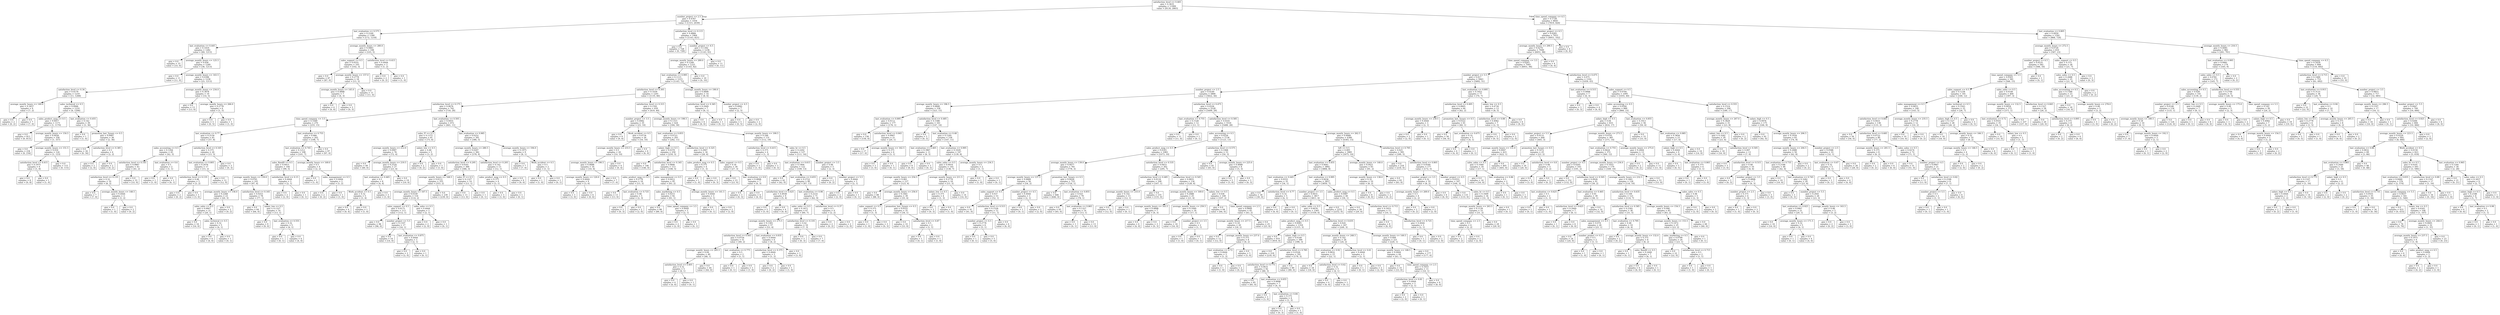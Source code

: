 digraph Tree {
node [shape=box] ;
0 [label="satisfaction_level <= 0.465\ngini = 0.3635\nsamples = 11999\nvalue = [9134, 2865]"] ;
1 [label="number_project <= 2.5\ngini = 0.4767\nsamples = 3354\nvalue = [1315, 2039]"] ;
0 -> 1 [labeldistance=2.5, labelangle=45, headlabel="True"] ;
2 [label="last_evaluation <= 0.575\ngini = 0.2169\nsamples = 1390\nvalue = [172, 1218]"] ;
1 -> 2 ;
3 [label="last_evaluation <= 0.445\ngini = 0.1019\nsamples = 1282\nvalue = [69, 1213]"] ;
2 -> 3 ;
4 [label="gini = 0.0\nsamples = 33\nvalue = [33, 0]"] ;
3 -> 4 ;
5 [label="average_montly_hours <= 125.5\ngini = 0.056\nsamples = 1249\nvalue = [36, 1213]"] ;
3 -> 5 ;
6 [label="gini = 0.0\nsamples = 11\nvalue = [11, 0]"] ;
5 -> 6 ;
7 [label="average_montly_hours <= 163.5\ngini = 0.0396\nsamples = 1238\nvalue = [25, 1213]"] ;
5 -> 7 ;
8 [label="satisfaction_level <= 0.34\ngini = 0.0179\nsamples = 1219\nvalue = [11, 1208]"] ;
7 -> 8 ;
9 [label="average_montly_hours <= 140.0\ngini = 0.3457\nsamples = 9\nvalue = [7, 2]"] ;
8 -> 9 ;
10 [label="gini = 0.0\nsamples = 2\nvalue = [0, 2]"] ;
9 -> 10 ;
11 [label="gini = 0.0\nsamples = 7\nvalue = [7, 0]"] ;
9 -> 11 ;
12 [label="sales_technical <= 0.5\ngini = 0.0066\nsamples = 1210\nvalue = [4, 1206]"] ;
8 -> 12 ;
13 [label="sales_product_mng <= 0.5\ngini = 0.0017\nsamples = 1171\nvalue = [1, 1170]"] ;
12 -> 13 ;
14 [label="gini = 0.0\nsamples = 813\nvalue = [0, 813]"] ;
13 -> 14 ;
15 [label="average_montly_hours <= 150.5\ngini = 0.0056\nsamples = 358\nvalue = [1, 357]"] ;
13 -> 15 ;
16 [label="gini = 0.0\nsamples = 234\nvalue = [0, 234]"] ;
15 -> 16 ;
17 [label="average_montly_hours <= 151.5\ngini = 0.016\nsamples = 124\nvalue = [1, 123]"] ;
15 -> 17 ;
18 [label="satisfaction_level <= 0.415\ngini = 0.1975\nsamples = 9\nvalue = [1, 8]"] ;
17 -> 18 ;
19 [label="gini = 0.0\nsamples = 8\nvalue = [0, 8]"] ;
18 -> 19 ;
20 [label="gini = 0.0\nsamples = 1\nvalue = [1, 0]"] ;
18 -> 20 ;
21 [label="gini = 0.0\nsamples = 115\nvalue = [0, 115]"] ;
17 -> 21 ;
22 [label="last_evaluation <= 0.455\ngini = 0.142\nsamples = 39\nvalue = [3, 36]"] ;
12 -> 22 ;
23 [label="gini = 0.0\nsamples = 1\nvalue = [1, 0]"] ;
22 -> 23 ;
24 [label="promotion_last_5years <= 0.5\ngini = 0.0997\nsamples = 38\nvalue = [2, 36]"] ;
22 -> 24 ;
25 [label="gini = 0.0\nsamples = 34\nvalue = [0, 34]"] ;
24 -> 25 ;
26 [label="satisfaction_level <= 0.385\ngini = 0.5\nsamples = 4\nvalue = [2, 2]"] ;
24 -> 26 ;
27 [label="gini = 0.0\nsamples = 2\nvalue = [2, 0]"] ;
26 -> 27 ;
28 [label="gini = 0.0\nsamples = 2\nvalue = [0, 2]"] ;
26 -> 28 ;
29 [label="average_montly_hours <= 234.0\ngini = 0.3878\nsamples = 19\nvalue = [14, 5]"] ;
7 -> 29 ;
30 [label="gini = 0.0\nsamples = 13\nvalue = [13, 0]"] ;
29 -> 30 ;
31 [label="average_montly_hours <= 266.0\ngini = 0.2778\nsamples = 6\nvalue = [1, 5]"] ;
29 -> 31 ;
32 [label="gini = 0.0\nsamples = 5\nvalue = [0, 5]"] ;
31 -> 32 ;
33 [label="gini = 0.0\nsamples = 1\nvalue = [1, 0]"] ;
31 -> 33 ;
34 [label="average_montly_hours <= 280.0\ngini = 0.0883\nsamples = 108\nvalue = [103, 5]"] ;
2 -> 34 ;
35 [label="sales_support <= 0.5\ngini = 0.0555\nsamples = 105\nvalue = [102, 3]"] ;
34 -> 35 ;
36 [label="gini = 0.0\nsamples = 87\nvalue = [87, 0]"] ;
35 -> 36 ;
37 [label="average_montly_hours <= 157.0\ngini = 0.2778\nsamples = 18\nvalue = [15, 3]"] ;
35 -> 37 ;
38 [label="average_montly_hours <= 145.0\ngini = 0.4898\nsamples = 7\nvalue = [4, 3]"] ;
37 -> 38 ;
39 [label="gini = 0.0\nsamples = 4\nvalue = [4, 0]"] ;
38 -> 39 ;
40 [label="gini = 0.0\nsamples = 3\nvalue = [0, 3]"] ;
38 -> 40 ;
41 [label="gini = 0.0\nsamples = 11\nvalue = [11, 0]"] ;
37 -> 41 ;
42 [label="satisfaction_level <= 0.415\ngini = 0.4444\nsamples = 3\nvalue = [1, 2]"] ;
34 -> 42 ;
43 [label="gini = 0.0\nsamples = 2\nvalue = [0, 2]"] ;
42 -> 43 ;
44 [label="gini = 0.0\nsamples = 1\nvalue = [1, 0]"] ;
42 -> 44 ;
45 [label="satisfaction_level <= 0.115\ngini = 0.4866\nsamples = 1964\nvalue = [1143, 821]"] ;
1 -> 45 ;
46 [label="gini = 0.0\nsamples = 728\nvalue = [0, 728]"] ;
45 -> 46 ;
47 [label="number_project <= 6.5\ngini = 0.1392\nsamples = 1236\nvalue = [1143, 93]"] ;
45 -> 47 ;
48 [label="average_montly_hours <= 289.0\ngini = 0.1249\nsamples = 1225\nvalue = [1143, 82]"] ;
47 -> 48 ;
49 [label="last_evaluation <= 0.995\ngini = 0.1115\nsamples = 1215\nvalue = [1143, 72]"] ;
48 -> 49 ;
50 [label="satisfaction_level <= 0.305\ngini = 0.1039\nsamples = 1201\nvalue = [1135, 66]"] ;
49 -> 50 ;
51 [label="satisfaction_level <= 0.175\ngini = 0.0676\nsamples = 742\nvalue = [716, 26]"] ;
50 -> 51 ;
52 [label="time_spend_company <= 3.5\ngini = 0.1049\nsamples = 270\nvalue = [255, 15]"] ;
51 -> 52 ;
53 [label="last_evaluation <= 0.77\ngini = 0.2159\nsamples = 65\nvalue = [57, 8]"] ;
52 -> 53 ;
54 [label="sales_accounting <= 0.5\ngini = 0.1244\nsamples = 45\nvalue = [42, 3]"] ;
53 -> 54 ;
55 [label="satisfaction_level <= 0.145\ngini = 0.0887\nsamples = 43\nvalue = [41, 2]"] ;
54 -> 55 ;
56 [label="satisfaction_level <= 0.135\ngini = 0.32\nsamples = 10\nvalue = [8, 2]"] ;
55 -> 56 ;
57 [label="gini = 0.0\nsamples = 7\nvalue = [7, 0]"] ;
56 -> 57 ;
58 [label="average_montly_hours <= 148.5\ngini = 0.4444\nsamples = 3\nvalue = [1, 2]"] ;
56 -> 58 ;
59 [label="gini = 0.0\nsamples = 1\nvalue = [1, 0]"] ;
58 -> 59 ;
60 [label="gini = 0.0\nsamples = 2\nvalue = [0, 2]"] ;
58 -> 60 ;
61 [label="gini = 0.0\nsamples = 33\nvalue = [33, 0]"] ;
55 -> 61 ;
62 [label="last_evaluation <= 0.6\ngini = 0.5\nsamples = 2\nvalue = [1, 1]"] ;
54 -> 62 ;
63 [label="gini = 0.0\nsamples = 1\nvalue = [1, 0]"] ;
62 -> 63 ;
64 [label="gini = 0.0\nsamples = 1\nvalue = [0, 1]"] ;
62 -> 64 ;
65 [label="satisfaction_level <= 0.165\ngini = 0.375\nsamples = 20\nvalue = [15, 5]"] ;
53 -> 65 ;
66 [label="last_evaluation <= 0.805\ngini = 0.2076\nsamples = 17\nvalue = [15, 2]"] ;
65 -> 66 ;
67 [label="satisfaction_level <= 0.135\ngini = 0.48\nsamples = 5\nvalue = [3, 2]"] ;
66 -> 67 ;
68 [label="gini = 0.0\nsamples = 2\nvalue = [0, 2]"] ;
67 -> 68 ;
69 [label="gini = 0.0\nsamples = 3\nvalue = [3, 0]"] ;
67 -> 69 ;
70 [label="gini = 0.0\nsamples = 12\nvalue = [12, 0]"] ;
66 -> 70 ;
71 [label="gini = 0.0\nsamples = 3\nvalue = [0, 3]"] ;
65 -> 71 ;
72 [label="last_evaluation <= 0.755\ngini = 0.066\nsamples = 205\nvalue = [198, 7]"] ;
52 -> 72 ;
73 [label="last_evaluation <= 0.745\ngini = 0.1212\nsamples = 108\nvalue = [101, 7]"] ;
72 -> 73 ;
74 [label="sales_RandD <= 0.5\ngini = 0.0915\nsamples = 104\nvalue = [99, 5]"] ;
73 -> 74 ;
75 [label="average_montly_hours <= 159.0\ngini = 0.0761\nsamples = 101\nvalue = [97, 4]"] ;
74 -> 75 ;
76 [label="average_montly_hours <= 156.0\ngini = 0.2268\nsamples = 23\nvalue = [20, 3]"] ;
75 -> 76 ;
77 [label="sales_sales <= 0.5\ngini = 0.0907\nsamples = 21\nvalue = [20, 1]"] ;
76 -> 77 ;
78 [label="gini = 0.0\nsamples = 16\nvalue = [16, 0]"] ;
77 -> 78 ;
79 [label="sales_technical <= 0.5\ngini = 0.32\nsamples = 5\nvalue = [4, 1]"] ;
77 -> 79 ;
80 [label="gini = 0.0\nsamples = 4\nvalue = [4, 0]"] ;
79 -> 80 ;
81 [label="gini = 0.0\nsamples = 1\nvalue = [0, 1]"] ;
79 -> 81 ;
82 [label="gini = 0.0\nsamples = 2\nvalue = [0, 2]"] ;
76 -> 82 ;
83 [label="satisfaction_level <= 0.165\ngini = 0.0253\nsamples = 78\nvalue = [77, 1]"] ;
75 -> 83 ;
84 [label="gini = 0.0\nsamples = 64\nvalue = [64, 0]"] ;
83 -> 84 ;
85 [label="salary_low <= 0.5\ngini = 0.1327\nsamples = 14\nvalue = [13, 1]"] ;
83 -> 85 ;
86 [label="gini = 0.0\nsamples = 9\nvalue = [9, 0]"] ;
85 -> 86 ;
87 [label="last_evaluation <= 0.555\ngini = 0.32\nsamples = 5\nvalue = [4, 1]"] ;
85 -> 87 ;
88 [label="gini = 0.0\nsamples = 1\nvalue = [0, 1]"] ;
87 -> 88 ;
89 [label="gini = 0.0\nsamples = 4\nvalue = [4, 0]"] ;
87 -> 89 ;
90 [label="satisfaction_level <= 0.15\ngini = 0.4444\nsamples = 3\nvalue = [2, 1]"] ;
74 -> 90 ;
91 [label="gini = 0.0\nsamples = 2\nvalue = [2, 0]"] ;
90 -> 91 ;
92 [label="gini = 0.0\nsamples = 1\nvalue = [0, 1]"] ;
90 -> 92 ;
93 [label="average_montly_hours <= 169.0\ngini = 0.5\nsamples = 4\nvalue = [2, 2]"] ;
73 -> 93 ;
94 [label="gini = 0.0\nsamples = 1\nvalue = [1, 0]"] ;
93 -> 94 ;
95 [label="sales_management <= 0.5\ngini = 0.4444\nsamples = 3\nvalue = [1, 2]"] ;
93 -> 95 ;
96 [label="gini = 0.0\nsamples = 2\nvalue = [0, 2]"] ;
95 -> 96 ;
97 [label="gini = 0.0\nsamples = 1\nvalue = [1, 0]"] ;
95 -> 97 ;
98 [label="gini = 0.0\nsamples = 97\nvalue = [97, 0]"] ;
72 -> 98 ;
99 [label="last_evaluation <= 0.505\ngini = 0.0455\nsamples = 472\nvalue = [461, 11]"] ;
51 -> 99 ;
100 [label="sales_IT <= 0.5\ngini = 0.1372\nsamples = 81\nvalue = [75, 6]"] ;
99 -> 100 ;
101 [label="average_montly_hours <= 212.0\ngini = 0.0997\nsamples = 76\nvalue = [72, 4]"] ;
100 -> 101 ;
102 [label="gini = 0.0\nsamples = 49\nvalue = [49, 0]"] ;
101 -> 102 ;
103 [label="average_montly_hours <= 219.5\ngini = 0.2524\nsamples = 27\nvalue = [23, 4]"] ;
101 -> 103 ;
104 [label="last_evaluation <= 0.465\ngini = 0.5\nsamples = 8\nvalue = [4, 4]"] ;
103 -> 104 ;
105 [label="Work_accident <= 0.5\ngini = 0.32\nsamples = 5\nvalue = [1, 4]"] ;
104 -> 105 ;
106 [label="gini = 0.0\nsamples = 4\nvalue = [0, 4]"] ;
105 -> 106 ;
107 [label="gini = 0.0\nsamples = 1\nvalue = [1, 0]"] ;
105 -> 107 ;
108 [label="gini = 0.0\nsamples = 3\nvalue = [3, 0]"] ;
104 -> 108 ;
109 [label="gini = 0.0\nsamples = 19\nvalue = [19, 0]"] ;
103 -> 109 ;
110 [label="salary_low <= 0.5\ngini = 0.48\nsamples = 5\nvalue = [3, 2]"] ;
100 -> 110 ;
111 [label="gini = 0.0\nsamples = 2\nvalue = [0, 2]"] ;
110 -> 111 ;
112 [label="gini = 0.0\nsamples = 3\nvalue = [3, 0]"] ;
110 -> 112 ;
113 [label="last_evaluation <= 0.985\ngini = 0.0252\nsamples = 391\nvalue = [386, 5]"] ;
99 -> 113 ;
114 [label="average_montly_hours <= 280.5\ngini = 0.0207\nsamples = 382\nvalue = [378, 4]"] ;
113 -> 114 ;
115 [label="satisfaction_level <= 0.295\ngini = 0.0161\nsamples = 369\nvalue = [366, 3]"] ;
114 -> 115 ;
116 [label="average_montly_hours <= 168.5\ngini = 0.0112\nsamples = 355\nvalue = [353, 2]"] ;
115 -> 116 ;
117 [label="average_montly_hours <= 167.5\ngini = 0.0339\nsamples = 116\nvalue = [114, 2]"] ;
116 -> 117 ;
118 [label="sales_support <= 0.5\ngini = 0.0175\nsamples = 113\nvalue = [112, 1]"] ;
117 -> 118 ;
119 [label="gini = 0.0\nsamples = 96\nvalue = [96, 0]"] ;
118 -> 119 ;
120 [label="number_project <= 5.5\ngini = 0.1107\nsamples = 17\nvalue = [16, 1]"] ;
118 -> 120 ;
121 [label="gini = 0.0\nsamples = 14\nvalue = [14, 0]"] ;
120 -> 121 ;
122 [label="last_evaluation <= 0.875\ngini = 0.4444\nsamples = 3\nvalue = [2, 1]"] ;
120 -> 122 ;
123 [label="gini = 0.0\nsamples = 2\nvalue = [2, 0]"] ;
122 -> 123 ;
124 [label="gini = 0.0\nsamples = 1\nvalue = [0, 1]"] ;
122 -> 124 ;
125 [label="sales_sales <= 0.5\ngini = 0.4444\nsamples = 3\nvalue = [2, 1]"] ;
117 -> 125 ;
126 [label="gini = 0.0\nsamples = 2\nvalue = [2, 0]"] ;
125 -> 126 ;
127 [label="gini = 0.0\nsamples = 1\nvalue = [0, 1]"] ;
125 -> 127 ;
128 [label="gini = 0.0\nsamples = 239\nvalue = [239, 0]"] ;
116 -> 128 ;
129 [label="sales_IT <= 0.5\ngini = 0.1327\nsamples = 14\nvalue = [13, 1]"] ;
115 -> 129 ;
130 [label="gini = 0.0\nsamples = 13\nvalue = [13, 0]"] ;
129 -> 130 ;
131 [label="gini = 0.0\nsamples = 1\nvalue = [0, 1]"] ;
129 -> 131 ;
132 [label="satisfaction_level <= 0.205\ngini = 0.142\nsamples = 13\nvalue = [12, 1]"] ;
114 -> 132 ;
133 [label="sales_product_mng <= 0.5\ngini = 0.375\nsamples = 4\nvalue = [3, 1]"] ;
132 -> 133 ;
134 [label="gini = 0.0\nsamples = 3\nvalue = [3, 0]"] ;
133 -> 134 ;
135 [label="gini = 0.0\nsamples = 1\nvalue = [0, 1]"] ;
133 -> 135 ;
136 [label="gini = 0.0\nsamples = 9\nvalue = [9, 0]"] ;
132 -> 136 ;
137 [label="average_montly_hours <= 194.0\ngini = 0.1975\nsamples = 9\nvalue = [8, 1]"] ;
113 -> 137 ;
138 [label="gini = 0.0\nsamples = 7\nvalue = [7, 0]"] ;
137 -> 138 ;
139 [label="Work_accident <= 0.5\ngini = 0.5\nsamples = 2\nvalue = [1, 1]"] ;
137 -> 139 ;
140 [label="gini = 0.0\nsamples = 1\nvalue = [1, 0]"] ;
139 -> 140 ;
141 [label="gini = 0.0\nsamples = 1\nvalue = [0, 1]"] ;
139 -> 141 ;
142 [label="satisfaction_level <= 0.315\ngini = 0.1591\nsamples = 459\nvalue = [419, 40]"] ;
50 -> 142 ;
143 [label="number_project <= 3.5\ngini = 0.4082\nsamples = 35\nvalue = [25, 10]"] ;
142 -> 143 ;
144 [label="gini = 0.0\nsamples = 9\nvalue = [9, 0]"] ;
143 -> 144 ;
145 [label="Work_accident <= 0.5\ngini = 0.4734\nsamples = 26\nvalue = [16, 10]"] ;
143 -> 145 ;
146 [label="average_montly_hours <= 233.5\ngini = 0.5\nsamples = 20\nvalue = [10, 10]"] ;
145 -> 146 ;
147 [label="average_montly_hours <= 190.5\ngini = 0.4688\nsamples = 16\nvalue = [10, 6]"] ;
146 -> 147 ;
148 [label="average_montly_hours <= 120.0\ngini = 0.4444\nsamples = 9\nvalue = [3, 6]"] ;
147 -> 148 ;
149 [label="gini = 0.0\nsamples = 3\nvalue = [3, 0]"] ;
148 -> 149 ;
150 [label="gini = 0.0\nsamples = 6\nvalue = [0, 6]"] ;
148 -> 150 ;
151 [label="gini = 0.0\nsamples = 7\nvalue = [7, 0]"] ;
147 -> 151 ;
152 [label="gini = 0.0\nsamples = 4\nvalue = [0, 4]"] ;
146 -> 152 ;
153 [label="gini = 0.0\nsamples = 6\nvalue = [6, 0]"] ;
145 -> 153 ;
154 [label="average_montly_hours <= 198.5\ngini = 0.1315\nsamples = 424\nvalue = [394, 30]"] ;
142 -> 154 ;
155 [label="last_evaluation <= 0.855\ngini = 0.0723\nsamples = 293\nvalue = [282, 11]"] ;
154 -> 155 ;
156 [label="salary_high <= 0.5\ngini = 0.0379\nsamples = 259\nvalue = [254, 5]"] ;
155 -> 156 ;
157 [label="gini = 0.0\nsamples = 146\nvalue = [146, 0]"] ;
156 -> 157 ;
158 [label="satisfaction_level <= 0.345\ngini = 0.0846\nsamples = 113\nvalue = [108, 5]"] ;
156 -> 158 ;
159 [label="sales_product_mng <= 0.5\ngini = 0.2778\nsamples = 18\nvalue = [15, 3]"] ;
158 -> 159 ;
160 [label="gini = 0.0\nsamples = 13\nvalue = [13, 0]"] ;
159 -> 160 ;
161 [label="last_evaluation <= 0.725\ngini = 0.48\nsamples = 5\nvalue = [2, 3]"] ;
159 -> 161 ;
162 [label="gini = 0.0\nsamples = 3\nvalue = [0, 3]"] ;
161 -> 162 ;
163 [label="gini = 0.0\nsamples = 2\nvalue = [2, 0]"] ;
161 -> 163 ;
164 [label="sales_management <= 0.5\ngini = 0.0412\nsamples = 95\nvalue = [93, 2]"] ;
158 -> 164 ;
165 [label="sales_marketing <= 0.5\ngini = 0.0215\nsamples = 92\nvalue = [91, 1]"] ;
164 -> 165 ;
166 [label="gini = 0.0\nsamples = 89\nvalue = [89, 0]"] ;
165 -> 166 ;
167 [label="time_spend_company <= 3.5\ngini = 0.4444\nsamples = 3\nvalue = [2, 1]"] ;
165 -> 167 ;
168 [label="gini = 0.0\nsamples = 2\nvalue = [2, 0]"] ;
167 -> 168 ;
169 [label="gini = 0.0\nsamples = 1\nvalue = [0, 1]"] ;
167 -> 169 ;
170 [label="average_montly_hours <= 141.5\ngini = 0.4444\nsamples = 3\nvalue = [2, 1]"] ;
164 -> 170 ;
171 [label="gini = 0.0\nsamples = 1\nvalue = [0, 1]"] ;
170 -> 171 ;
172 [label="gini = 0.0\nsamples = 2\nvalue = [2, 0]"] ;
170 -> 172 ;
173 [label="satisfaction_level <= 0.325\ngini = 0.2907\nsamples = 34\nvalue = [28, 6]"] ;
155 -> 173 ;
174 [label="sales_product_mng <= 0.5\ngini = 0.375\nsamples = 4\nvalue = [1, 3]"] ;
173 -> 174 ;
175 [label="gini = 0.0\nsamples = 1\nvalue = [1, 0]"] ;
174 -> 175 ;
176 [label="gini = 0.0\nsamples = 3\nvalue = [0, 3]"] ;
174 -> 176 ;
177 [label="sales_support <= 0.5\ngini = 0.18\nsamples = 30\nvalue = [27, 3]"] ;
173 -> 177 ;
178 [label="gini = 0.0\nsamples = 23\nvalue = [23, 0]"] ;
177 -> 178 ;
179 [label="last_evaluation <= 0.9\ngini = 0.4898\nsamples = 7\nvalue = [4, 3]"] ;
177 -> 179 ;
180 [label="gini = 0.0\nsamples = 3\nvalue = [0, 3]"] ;
179 -> 180 ;
181 [label="gini = 0.0\nsamples = 4\nvalue = [4, 0]"] ;
179 -> 181 ;
182 [label="average_montly_hours <= 199.5\ngini = 0.248\nsamples = 131\nvalue = [112, 19]"] ;
154 -> 182 ;
183 [label="satisfaction_level <= 0.415\ngini = 0.375\nsamples = 4\nvalue = [1, 3]"] ;
182 -> 183 ;
184 [label="gini = 0.0\nsamples = 1\nvalue = [1, 0]"] ;
183 -> 184 ;
185 [label="gini = 0.0\nsamples = 3\nvalue = [0, 3]"] ;
183 -> 185 ;
186 [label="sales_hr <= 0.5\ngini = 0.2202\nsamples = 127\nvalue = [111, 16]"] ;
182 -> 186 ;
187 [label="last_evaluation <= 0.615\ngini = 0.1904\nsamples = 122\nvalue = [109, 13]"] ;
186 -> 187 ;
188 [label="gini = 0.0\nsamples = 42\nvalue = [42, 0]"] ;
187 -> 188 ;
189 [label="last_evaluation <= 0.655\ngini = 0.2722\nsamples = 80\nvalue = [67, 13]"] ;
187 -> 189 ;
190 [label="satisfaction_level <= 0.425\ngini = 0.4938\nsamples = 9\nvalue = [5, 4]"] ;
189 -> 190 ;
191 [label="gini = 0.0\nsamples = 5\nvalue = [5, 0]"] ;
190 -> 191 ;
192 [label="gini = 0.0\nsamples = 4\nvalue = [0, 4]"] ;
190 -> 192 ;
193 [label="last_evaluation <= 0.98\ngini = 0.2214\nsamples = 71\nvalue = [62, 9]"] ;
189 -> 193 ;
194 [label="sales_sales <= 0.5\ngini = 0.1871\nsamples = 67\nvalue = [60, 7]"] ;
193 -> 194 ;
195 [label="average_montly_hours <= 275.5\ngini = 0.1305\nsamples = 57\nvalue = [53, 4]"] ;
194 -> 195 ;
196 [label="satisfaction_level <= 0.445\ngini = 0.0754\nsamples = 51\nvalue = [49, 2]"] ;
195 -> 196 ;
197 [label="average_montly_hours <= 205.5\ngini = 0.04\nsamples = 49\nvalue = [48, 1]"] ;
196 -> 197 ;
198 [label="satisfaction_level <= 0.405\ngini = 0.32\nsamples = 5\nvalue = [4, 1]"] ;
197 -> 198 ;
199 [label="gini = 0.0\nsamples = 4\nvalue = [4, 0]"] ;
198 -> 199 ;
200 [label="gini = 0.0\nsamples = 1\nvalue = [0, 1]"] ;
198 -> 200 ;
201 [label="gini = 0.0\nsamples = 44\nvalue = [44, 0]"] ;
197 -> 201 ;
202 [label="last_evaluation <= 0.775\ngini = 0.5\nsamples = 2\nvalue = [1, 1]"] ;
196 -> 202 ;
203 [label="gini = 0.0\nsamples = 1\nvalue = [0, 1]"] ;
202 -> 203 ;
204 [label="gini = 0.0\nsamples = 1\nvalue = [1, 0]"] ;
202 -> 204 ;
205 [label="last_evaluation <= 0.835\ngini = 0.4444\nsamples = 6\nvalue = [4, 2]"] ;
195 -> 205 ;
206 [label="satisfaction_level <= 0.375\ngini = 0.4444\nsamples = 3\nvalue = [1, 2]"] ;
205 -> 206 ;
207 [label="gini = 0.0\nsamples = 2\nvalue = [0, 2]"] ;
206 -> 207 ;
208 [label="gini = 0.0\nsamples = 1\nvalue = [1, 0]"] ;
206 -> 208 ;
209 [label="gini = 0.0\nsamples = 3\nvalue = [3, 0]"] ;
205 -> 209 ;
210 [label="satisfaction_level <= 0.335\ngini = 0.42\nsamples = 10\nvalue = [7, 3]"] ;
194 -> 210 ;
211 [label="gini = 0.0\nsamples = 3\nvalue = [0, 3]"] ;
210 -> 211 ;
212 [label="gini = 0.0\nsamples = 7\nvalue = [7, 0]"] ;
210 -> 212 ;
213 [label="satisfaction_level <= 0.37\ngini = 0.5\nsamples = 4\nvalue = [2, 2]"] ;
193 -> 213 ;
214 [label="gini = 0.0\nsamples = 2\nvalue = [0, 2]"] ;
213 -> 214 ;
215 [label="gini = 0.0\nsamples = 2\nvalue = [2, 0]"] ;
213 -> 215 ;
216 [label="number_project <= 3.5\ngini = 0.48\nsamples = 5\nvalue = [2, 3]"] ;
186 -> 216 ;
217 [label="gini = 0.0\nsamples = 2\nvalue = [0, 2]"] ;
216 -> 217 ;
218 [label="number_project <= 5.5\ngini = 0.4444\nsamples = 3\nvalue = [2, 1]"] ;
216 -> 218 ;
219 [label="gini = 0.0\nsamples = 2\nvalue = [2, 0]"] ;
218 -> 219 ;
220 [label="gini = 0.0\nsamples = 1\nvalue = [0, 1]"] ;
218 -> 220 ;
221 [label="average_montly_hours <= 190.0\ngini = 0.4898\nsamples = 14\nvalue = [8, 6]"] ;
49 -> 221 ;
222 [label="satisfaction_level <= 0.365\ngini = 0.2449\nsamples = 7\nvalue = [6, 1]"] ;
221 -> 222 ;
223 [label="gini = 0.0\nsamples = 6\nvalue = [6, 0]"] ;
222 -> 223 ;
224 [label="gini = 0.0\nsamples = 1\nvalue = [0, 1]"] ;
222 -> 224 ;
225 [label="number_project <= 4.5\ngini = 0.4082\nsamples = 7\nvalue = [2, 5]"] ;
221 -> 225 ;
226 [label="gini = 0.0\nsamples = 5\nvalue = [0, 5]"] ;
225 -> 226 ;
227 [label="gini = 0.0\nsamples = 2\nvalue = [2, 0]"] ;
225 -> 227 ;
228 [label="gini = 0.0\nsamples = 10\nvalue = [0, 10]"] ;
48 -> 228 ;
229 [label="gini = 0.0\nsamples = 11\nvalue = [0, 11]"] ;
47 -> 229 ;
230 [label="time_spend_company <= 4.5\ngini = 0.1728\nsamples = 8645\nvalue = [7819, 826]"] ;
0 -> 230 [labeldistance=2.5, labelangle=-45, headlabel="False"] ;
231 [label="number_project <= 6.5\ngini = 0.0285\nsamples = 7053\nvalue = [6951, 102]"] ;
230 -> 231 ;
232 [label="average_montly_hours <= 290.5\ngini = 0.0274\nsamples = 7049\nvalue = [6951, 98]"] ;
231 -> 232 ;
233 [label="time_spend_company <= 3.5\ngini = 0.0263\nsamples = 7045\nvalue = [6951, 94]"] ;
232 -> 233 ;
234 [label="number_project <= 5.5\ngini = 0.017\nsamples = 5943\nvalue = [5892, 51]"] ;
233 -> 234 ;
235 [label="number_project <= 2.5\ngini = 0.0149\nsamples = 5866\nvalue = [5822, 44]"] ;
234 -> 235 ;
236 [label="average_montly_hours <= 196.5\ngini = 0.0848\nsamples = 338\nvalue = [323, 15]"] ;
235 -> 236 ;
237 [label="last_evaluation <= 0.895\ngini = 0.0112\nsamples = 177\nvalue = [176, 1]"] ;
236 -> 237 ;
238 [label="gini = 0.0\nsamples = 156\nvalue = [156, 0]"] ;
237 -> 238 ;
239 [label="satisfaction_level <= 0.845\ngini = 0.0907\nsamples = 21\nvalue = [20, 1]"] ;
237 -> 239 ;
240 [label="gini = 0.0\nsamples = 17\nvalue = [17, 0]"] ;
239 -> 240 ;
241 [label="average_montly_hours <= 162.5\ngini = 0.375\nsamples = 4\nvalue = [3, 1]"] ;
239 -> 241 ;
242 [label="gini = 0.0\nsamples = 3\nvalue = [3, 0]"] ;
241 -> 242 ;
243 [label="gini = 0.0\nsamples = 1\nvalue = [0, 1]"] ;
241 -> 243 ;
244 [label="satisfaction_level <= 0.485\ngini = 0.1588\nsamples = 161\nvalue = [147, 14]"] ;
236 -> 244 ;
245 [label="gini = 0.0\nsamples = 3\nvalue = [0, 3]"] ;
244 -> 245 ;
246 [label="last_evaluation <= 0.48\ngini = 0.1295\nsamples = 158\nvalue = [147, 11]"] ;
244 -> 246 ;
247 [label="last_evaluation <= 0.465\ngini = 0.3967\nsamples = 11\nvalue = [8, 3]"] ;
246 -> 247 ;
248 [label="gini = 0.0\nsamples = 8\nvalue = [8, 0]"] ;
247 -> 248 ;
249 [label="gini = 0.0\nsamples = 3\nvalue = [0, 3]"] ;
247 -> 249 ;
250 [label="last_evaluation <= 0.995\ngini = 0.1029\nsamples = 147\nvalue = [139, 8]"] ;
246 -> 250 ;
251 [label="sales_sales <= 0.5\ngini = 0.0919\nsamples = 145\nvalue = [138, 7]"] ;
250 -> 251 ;
252 [label="average_montly_hours <= 254.5\ngini = 0.061\nsamples = 127\nvalue = [123, 4]"] ;
251 -> 252 ;
253 [label="gini = 0.0\nsamples = 88\nvalue = [88, 0]"] ;
252 -> 253 ;
254 [label="average_montly_hours <= 256.0\ngini = 0.1841\nsamples = 39\nvalue = [35, 4]"] ;
252 -> 254 ;
255 [label="sales_support <= 0.5\ngini = 0.375\nsamples = 4\nvalue = [1, 3]"] ;
254 -> 255 ;
256 [label="gini = 0.0\nsamples = 1\nvalue = [1, 0]"] ;
255 -> 256 ;
257 [label="gini = 0.0\nsamples = 3\nvalue = [0, 3]"] ;
255 -> 257 ;
258 [label="promotion_last_5years <= 0.5\ngini = 0.0555\nsamples = 35\nvalue = [34, 1]"] ;
254 -> 258 ;
259 [label="gini = 0.0\nsamples = 33\nvalue = [33, 0]"] ;
258 -> 259 ;
260 [label="satisfaction_level <= 0.87\ngini = 0.5\nsamples = 2\nvalue = [1, 1]"] ;
258 -> 260 ;
261 [label="gini = 0.0\nsamples = 1\nvalue = [0, 1]"] ;
260 -> 261 ;
262 [label="gini = 0.0\nsamples = 1\nvalue = [1, 0]"] ;
260 -> 262 ;
263 [label="average_montly_hours <= 211.5\ngini = 0.2778\nsamples = 18\nvalue = [15, 3]"] ;
251 -> 263 ;
264 [label="salary_low <= 0.5\ngini = 0.375\nsamples = 4\nvalue = [1, 3]"] ;
263 -> 264 ;
265 [label="gini = 0.0\nsamples = 3\nvalue = [0, 3]"] ;
264 -> 265 ;
266 [label="gini = 0.0\nsamples = 1\nvalue = [1, 0]"] ;
264 -> 266 ;
267 [label="gini = 0.0\nsamples = 14\nvalue = [14, 0]"] ;
263 -> 267 ;
268 [label="average_montly_hours <= 234.5\ngini = 0.5\nsamples = 2\nvalue = [1, 1]"] ;
250 -> 268 ;
269 [label="gini = 0.0\nsamples = 1\nvalue = [1, 0]"] ;
268 -> 269 ;
270 [label="gini = 0.0\nsamples = 1\nvalue = [0, 1]"] ;
268 -> 270 ;
271 [label="satisfaction_level <= 0.475\ngini = 0.0104\nsamples = 5528\nvalue = [5499, 29]"] ;
235 -> 271 ;
272 [label="last_evaluation <= 0.755\ngini = 0.1528\nsamples = 12\nvalue = [11, 1]"] ;
271 -> 272 ;
273 [label="gini = 0.0\nsamples = 11\nvalue = [11, 0]"] ;
272 -> 273 ;
274 [label="gini = 0.0\nsamples = 1\nvalue = [0, 1]"] ;
272 -> 274 ;
275 [label="satisfaction_level <= 0.585\ngini = 0.0101\nsamples = 5516\nvalue = [5488, 28]"] ;
271 -> 275 ;
276 [label="sales_accounting <= 0.5\ngini = 0.0226\nsamples = 1136\nvalue = [1123, 13]"] ;
275 -> 276 ;
277 [label="sales_product_mng <= 0.5\ngini = 0.0183\nsamples = 1083\nvalue = [1073, 10]"] ;
276 -> 277 ;
278 [label="average_montly_hours <= 139.0\ngini = 0.0077\nsamples = 781\nvalue = [778, 3]"] ;
277 -> 278 ;
279 [label="average_montly_hours <= 137.5\ngini = 0.0689\nsamples = 56\nvalue = [54, 2]"] ;
278 -> 279 ;
280 [label="sales_support <= 0.5\ngini = 0.037\nsamples = 53\nvalue = [52, 1]"] ;
279 -> 280 ;
281 [label="gini = 0.0\nsamples = 41\nvalue = [41, 0]"] ;
280 -> 281 ;
282 [label="satisfaction_level <= 0.515\ngini = 0.1528\nsamples = 12\nvalue = [11, 1]"] ;
280 -> 282 ;
283 [label="number_project <= 4.5\ngini = 0.2778\nsamples = 6\nvalue = [5, 1]"] ;
282 -> 283 ;
284 [label="gini = 0.0\nsamples = 1\nvalue = [0, 1]"] ;
283 -> 284 ;
285 [label="gini = 0.0\nsamples = 5\nvalue = [5, 0]"] ;
283 -> 285 ;
286 [label="gini = 0.0\nsamples = 6\nvalue = [6, 0]"] ;
282 -> 286 ;
287 [label="number_project <= 4.5\ngini = 0.4444\nsamples = 3\nvalue = [2, 1]"] ;
279 -> 287 ;
288 [label="gini = 0.0\nsamples = 1\nvalue = [0, 1]"] ;
287 -> 288 ;
289 [label="gini = 0.0\nsamples = 2\nvalue = [2, 0]"] ;
287 -> 289 ;
290 [label="promotion_last_5years <= 0.5\ngini = 0.0028\nsamples = 725\nvalue = [724, 1]"] ;
278 -> 290 ;
291 [label="gini = 0.0\nsamples = 646\nvalue = [646, 0]"] ;
290 -> 291 ;
292 [label="last_evaluation <= 0.855\ngini = 0.025\nsamples = 79\nvalue = [78, 1]"] ;
290 -> 292 ;
293 [label="gini = 0.0\nsamples = 65\nvalue = [65, 0]"] ;
292 -> 293 ;
294 [label="last_evaluation <= 0.865\ngini = 0.1327\nsamples = 14\nvalue = [13, 1]"] ;
292 -> 294 ;
295 [label="gini = 0.0\nsamples = 1\nvalue = [0, 1]"] ;
294 -> 295 ;
296 [label="gini = 0.0\nsamples = 13\nvalue = [13, 0]"] ;
294 -> 296 ;
297 [label="satisfaction_level <= 0.535\ngini = 0.0453\nsamples = 302\nvalue = [295, 7]"] ;
277 -> 297 ;
298 [label="satisfaction_level <= 0.485\ngini = 0.0118\nsamples = 168\nvalue = [167, 1]"] ;
297 -> 298 ;
299 [label="average_montly_hours <= 233.0\ngini = 0.142\nsamples = 13\nvalue = [12, 1]"] ;
298 -> 299 ;
300 [label="gini = 0.0\nsamples = 12\nvalue = [12, 0]"] ;
299 -> 300 ;
301 [label="gini = 0.0\nsamples = 1\nvalue = [0, 1]"] ;
299 -> 301 ;
302 [label="gini = 0.0\nsamples = 155\nvalue = [155, 0]"] ;
298 -> 302 ;
303 [label="satisfaction_level <= 0.545\ngini = 0.0855\nsamples = 134\nvalue = [128, 6]"] ;
297 -> 303 ;
304 [label="average_montly_hours <= 169.0\ngini = 0.2688\nsamples = 25\nvalue = [21, 4]"] ;
303 -> 304 ;
305 [label="average_montly_hours <= 163.5\ngini = 0.4898\nsamples = 7\nvalue = [4, 3]"] ;
304 -> 305 ;
306 [label="gini = 0.0\nsamples = 4\nvalue = [4, 0]"] ;
305 -> 306 ;
307 [label="gini = 0.0\nsamples = 3\nvalue = [0, 3]"] ;
305 -> 307 ;
308 [label="average_montly_hours <= 259.5\ngini = 0.1049\nsamples = 18\nvalue = [17, 1]"] ;
304 -> 308 ;
309 [label="gini = 0.0\nsamples = 16\nvalue = [16, 0]"] ;
308 -> 309 ;
310 [label="number_project <= 3.5\ngini = 0.5\nsamples = 2\nvalue = [1, 1]"] ;
308 -> 310 ;
311 [label="gini = 0.0\nsamples = 1\nvalue = [1, 0]"] ;
310 -> 311 ;
312 [label="gini = 0.0\nsamples = 1\nvalue = [0, 1]"] ;
310 -> 312 ;
313 [label="salary_low <= 0.5\ngini = 0.036\nsamples = 109\nvalue = [107, 2]"] ;
303 -> 313 ;
314 [label="gini = 0.0\nsamples = 64\nvalue = [64, 0]"] ;
313 -> 314 ;
315 [label="time_spend_company <= 2.5\ngini = 0.0849\nsamples = 45\nvalue = [43, 2]"] ;
313 -> 315 ;
316 [label="average_montly_hours <= 217.5\ngini = 0.18\nsamples = 20\nvalue = [18, 2]"] ;
315 -> 316 ;
317 [label="gini = 0.0\nsamples = 12\nvalue = [12, 0]"] ;
316 -> 317 ;
318 [label="average_montly_hours <= 237.0\ngini = 0.375\nsamples = 8\nvalue = [6, 2]"] ;
316 -> 318 ;
319 [label="last_evaluation <= 0.72\ngini = 0.4444\nsamples = 3\nvalue = [1, 2]"] ;
318 -> 319 ;
320 [label="gini = 0.0\nsamples = 1\nvalue = [1, 0]"] ;
319 -> 320 ;
321 [label="gini = 0.0\nsamples = 2\nvalue = [0, 2]"] ;
319 -> 321 ;
322 [label="gini = 0.0\nsamples = 5\nvalue = [5, 0]"] ;
318 -> 322 ;
323 [label="gini = 0.0\nsamples = 25\nvalue = [25, 0]"] ;
315 -> 323 ;
324 [label="satisfaction_level <= 0.575\ngini = 0.1068\nsamples = 53\nvalue = [50, 3]"] ;
276 -> 324 ;
325 [label="gini = 0.0\nsamples = 45\nvalue = [45, 0]"] ;
324 -> 325 ;
326 [label="average_montly_hours <= 225.0\ngini = 0.4688\nsamples = 8\nvalue = [5, 3]"] ;
324 -> 326 ;
327 [label="gini = 0.0\nsamples = 5\nvalue = [5, 0]"] ;
326 -> 327 ;
328 [label="gini = 0.0\nsamples = 3\nvalue = [0, 3]"] ;
326 -> 328 ;
329 [label="average_montly_hours <= 262.5\ngini = 0.0068\nsamples = 4380\nvalue = [4365, 15]"] ;
275 -> 329 ;
330 [label="left <= 0.5\ngini = 0.005\nsamples = 3985\nvalue = [3975, 10]"] ;
329 -> 330 ;
331 [label="last_evaluation <= 0.455\ngini = 0.0041\nsamples = 3892\nvalue = [3884, 8]"] ;
330 -> 331 ;
332 [label="last_evaluation <= 0.445\ngini = 0.0555\nsamples = 35\nvalue = [34, 1]"] ;
331 -> 332 ;
333 [label="gini = 0.0\nsamples = 30\nvalue = [30, 0]"] ;
332 -> 333 ;
334 [label="satisfaction_level <= 0.77\ngini = 0.32\nsamples = 5\nvalue = [4, 1]"] ;
332 -> 334 ;
335 [label="gini = 0.0\nsamples = 4\nvalue = [4, 0]"] ;
334 -> 335 ;
336 [label="gini = 0.0\nsamples = 1\nvalue = [0, 1]"] ;
334 -> 336 ;
337 [label="last_evaluation <= 0.995\ngini = 0.0036\nsamples = 3857\nvalue = [3850, 7]"] ;
331 -> 337 ;
338 [label="number_project <= 3.5\ngini = 0.0031\nsamples = 3817\nvalue = [3811, 6]"] ;
337 -> 338 ;
339 [label="sales_sales <= 0.5\ngini = 0.0076\nsamples = 1565\nvalue = [1559, 6]"] ;
338 -> 339 ;
340 [label="sales_product_mng <= 0.5\ngini = 0.0045\nsamples = 1318\nvalue = [1315, 3]"] ;
339 -> 340 ;
341 [label="gini = 0.0\nsamples = 919\nvalue = [919, 0]"] ;
340 -> 341 ;
342 [label="salary_high <= 0.5\ngini = 0.0149\nsamples = 399\nvalue = [396, 3]"] ;
340 -> 342 ;
343 [label="gini = 0.0\nsamples = 218\nvalue = [218, 0]"] ;
342 -> 343 ;
344 [label="satisfaction_level <= 0.785\ngini = 0.0326\nsamples = 181\nvalue = [178, 3]"] ;
342 -> 344 ;
345 [label="satisfaction_level <= 0.775\ngini = 0.0631\nsamples = 92\nvalue = [89, 3]"] ;
344 -> 345 ;
346 [label="gini = 0.0\nsamples = 85\nvalue = [85, 0]"] ;
345 -> 346 ;
347 [label="last_evaluation <= 0.655\ngini = 0.4898\nsamples = 7\nvalue = [4, 3]"] ;
345 -> 347 ;
348 [label="gini = 0.0\nsamples = 3\nvalue = [3, 0]"] ;
347 -> 348 ;
349 [label="last_evaluation <= 0.84\ngini = 0.375\nsamples = 4\nvalue = [1, 3]"] ;
347 -> 349 ;
350 [label="gini = 0.0\nsamples = 3\nvalue = [0, 3]"] ;
349 -> 350 ;
351 [label="gini = 0.0\nsamples = 1\nvalue = [1, 0]"] ;
349 -> 351 ;
352 [label="gini = 0.0\nsamples = 89\nvalue = [89, 0]"] ;
344 -> 352 ;
353 [label="satisfaction_level <= 0.635\ngini = 0.024\nsamples = 247\nvalue = [244, 3]"] ;
339 -> 353 ;
354 [label="average_montly_hours <= 248.5\ngini = 0.142\nsamples = 26\nvalue = [24, 2]"] ;
353 -> 354 ;
355 [label="last_evaluation <= 0.92\ngini = 0.0832\nsamples = 23\nvalue = [22, 1]"] ;
354 -> 355 ;
356 [label="gini = 0.0\nsamples = 18\nvalue = [18, 0]"] ;
355 -> 356 ;
357 [label="satisfaction_level <= 0.62\ngini = 0.32\nsamples = 5\nvalue = [4, 1]"] ;
355 -> 357 ;
358 [label="gini = 0.0\nsamples = 4\nvalue = [4, 0]"] ;
357 -> 358 ;
359 [label="gini = 0.0\nsamples = 1\nvalue = [0, 1]"] ;
357 -> 359 ;
360 [label="satisfaction_level <= 0.61\ngini = 0.4444\nsamples = 3\nvalue = [2, 1]"] ;
354 -> 360 ;
361 [label="gini = 0.0\nsamples = 1\nvalue = [0, 1]"] ;
360 -> 361 ;
362 [label="gini = 0.0\nsamples = 2\nvalue = [2, 0]"] ;
360 -> 362 ;
363 [label="average_montly_hours <= 149.5\ngini = 0.009\nsamples = 221\nvalue = [220, 1]"] ;
353 -> 363 ;
364 [label="average_montly_hours <= 148.5\ngini = 0.0444\nsamples = 44\nvalue = [43, 1]"] ;
363 -> 364 ;
365 [label="gini = 0.0\nsamples = 33\nvalue = [33, 0]"] ;
364 -> 365 ;
366 [label="time_spend_company <= 2.5\ngini = 0.1653\nsamples = 11\nvalue = [10, 1]"] ;
364 -> 366 ;
367 [label="satisfaction_level <= 0.81\ngini = 0.4444\nsamples = 3\nvalue = [2, 1]"] ;
366 -> 367 ;
368 [label="gini = 0.0\nsamples = 2\nvalue = [2, 0]"] ;
367 -> 368 ;
369 [label="gini = 0.0\nsamples = 1\nvalue = [0, 1]"] ;
367 -> 369 ;
370 [label="gini = 0.0\nsamples = 8\nvalue = [8, 0]"] ;
366 -> 370 ;
371 [label="gini = 0.0\nsamples = 177\nvalue = [177, 0]"] ;
363 -> 371 ;
372 [label="gini = 0.0\nsamples = 2252\nvalue = [2252, 0]"] ;
338 -> 372 ;
373 [label="sales_product_mng <= 0.5\ngini = 0.0487\nsamples = 40\nvalue = [39, 1]"] ;
337 -> 373 ;
374 [label="gini = 0.0\nsamples = 29\nvalue = [29, 0]"] ;
373 -> 374 ;
375 [label="satisfaction_level <= 0.715\ngini = 0.1653\nsamples = 11\nvalue = [10, 1]"] ;
373 -> 375 ;
376 [label="gini = 0.0\nsamples = 8\nvalue = [8, 0]"] ;
375 -> 376 ;
377 [label="satisfaction_level <= 0.725\ngini = 0.4444\nsamples = 3\nvalue = [2, 1]"] ;
375 -> 377 ;
378 [label="gini = 0.0\nsamples = 1\nvalue = [0, 1]"] ;
377 -> 378 ;
379 [label="gini = 0.0\nsamples = 2\nvalue = [2, 0]"] ;
377 -> 379 ;
380 [label="average_montly_hours <= 140.0\ngini = 0.0421\nsamples = 93\nvalue = [91, 2]"] ;
330 -> 380 ;
381 [label="average_montly_hours <= 138.0\ngini = 0.32\nsamples = 10\nvalue = [8, 2]"] ;
380 -> 381 ;
382 [label="gini = 0.0\nsamples = 8\nvalue = [8, 0]"] ;
381 -> 382 ;
383 [label="gini = 0.0\nsamples = 2\nvalue = [0, 2]"] ;
381 -> 383 ;
384 [label="gini = 0.0\nsamples = 83\nvalue = [83, 0]"] ;
380 -> 384 ;
385 [label="satisfaction_level <= 0.795\ngini = 0.025\nsamples = 395\nvalue = [390, 5]"] ;
329 -> 385 ;
386 [label="gini = 0.0\nsamples = 218\nvalue = [218, 0]"] ;
385 -> 386 ;
387 [label="satisfaction_level <= 0.805\ngini = 0.0549\nsamples = 177\nvalue = [172, 5]"] ;
385 -> 387 ;
388 [label="number_project <= 3.5\ngini = 0.32\nsamples = 10\nvalue = [8, 2]"] ;
387 -> 388 ;
389 [label="average_montly_hours <= 269.0\ngini = 0.5\nsamples = 4\nvalue = [2, 2]"] ;
388 -> 389 ;
390 [label="gini = 0.0\nsamples = 2\nvalue = [0, 2]"] ;
389 -> 390 ;
391 [label="gini = 0.0\nsamples = 2\nvalue = [2, 0]"] ;
389 -> 391 ;
392 [label="gini = 0.0\nsamples = 6\nvalue = [6, 0]"] ;
388 -> 392 ;
393 [label="number_project <= 4.5\ngini = 0.0353\nsamples = 167\nvalue = [164, 3]"] ;
387 -> 393 ;
394 [label="gini = 0.0\nsamples = 133\nvalue = [133, 0]"] ;
393 -> 394 ;
395 [label="sales_hr <= 0.5\ngini = 0.1609\nsamples = 34\nvalue = [31, 3]"] ;
393 -> 395 ;
396 [label="average_montly_hours <= 263.5\ngini = 0.1139\nsamples = 33\nvalue = [31, 2]"] ;
395 -> 396 ;
397 [label="time_spend_company <= 2.5\ngini = 0.5\nsamples = 4\nvalue = [2, 2]"] ;
396 -> 397 ;
398 [label="gini = 0.0\nsamples = 2\nvalue = [0, 2]"] ;
397 -> 398 ;
399 [label="gini = 0.0\nsamples = 2\nvalue = [2, 0]"] ;
397 -> 399 ;
400 [label="gini = 0.0\nsamples = 29\nvalue = [29, 0]"] ;
396 -> 400 ;
401 [label="gini = 0.0\nsamples = 1\nvalue = [0, 1]"] ;
395 -> 401 ;
402 [label="last_evaluation <= 0.895\ngini = 0.1653\nsamples = 77\nvalue = [70, 7]"] ;
234 -> 402 ;
403 [label="satisfaction_level <= 0.495\ngini = 0.0605\nsamples = 64\nvalue = [62, 2]"] ;
402 -> 403 ;
404 [label="average_montly_hours <= 239.5\ngini = 0.4444\nsamples = 3\nvalue = [2, 1]"] ;
403 -> 404 ;
405 [label="gini = 0.0\nsamples = 2\nvalue = [2, 0]"] ;
404 -> 405 ;
406 [label="gini = 0.0\nsamples = 1\nvalue = [0, 1]"] ;
404 -> 406 ;
407 [label="promotion_last_5years <= 0.5\ngini = 0.0322\nsamples = 61\nvalue = [60, 1]"] ;
403 -> 407 ;
408 [label="gini = 0.0\nsamples = 56\nvalue = [56, 0]"] ;
407 -> 408 ;
409 [label="last_evaluation <= 0.675\ngini = 0.32\nsamples = 5\nvalue = [4, 1]"] ;
407 -> 409 ;
410 [label="gini = 0.0\nsamples = 4\nvalue = [4, 0]"] ;
409 -> 410 ;
411 [label="gini = 0.0\nsamples = 1\nvalue = [0, 1]"] ;
409 -> 411 ;
412 [label="salary_low <= 0.5\ngini = 0.4734\nsamples = 13\nvalue = [8, 5]"] ;
402 -> 412 ;
413 [label="satisfaction_level <= 0.88\ngini = 0.4082\nsamples = 7\nvalue = [2, 5]"] ;
412 -> 413 ;
414 [label="gini = 0.0\nsamples = 5\nvalue = [0, 5]"] ;
413 -> 414 ;
415 [label="gini = 0.0\nsamples = 2\nvalue = [2, 0]"] ;
413 -> 415 ;
416 [label="gini = 0.0\nsamples = 6\nvalue = [6, 0]"] ;
412 -> 416 ;
417 [label="satisfaction_level <= 0.475\ngini = 0.075\nsamples = 1102\nvalue = [1059, 43]"] ;
233 -> 417 ;
418 [label="last_evaluation <= 0.515\ngini = 0.4898\nsamples = 7\nvalue = [4, 3]"] ;
417 -> 418 ;
419 [label="gini = 0.0\nsamples = 3\nvalue = [0, 3]"] ;
418 -> 419 ;
420 [label="gini = 0.0\nsamples = 4\nvalue = [4, 0]"] ;
418 -> 420 ;
421 [label="sales_support <= 0.5\ngini = 0.0704\nsamples = 1095\nvalue = [1055, 40]"] ;
417 -> 421 ;
422 [label="sales_accounting <= 0.5\ngini = 0.0504\nsamples = 889\nvalue = [866, 23]"] ;
421 -> 422 ;
423 [label="salary_high <= 0.5\ngini = 0.04\nsamples = 833\nvalue = [816, 17]"] ;
422 -> 423 ;
424 [label="number_project <= 5.5\ngini = 0.0133\nsamples = 448\nvalue = [445, 3]"] ;
423 -> 424 ;
425 [label="average_montly_hours <= 131.0\ngini = 0.0047\nsamples = 423\nvalue = [422, 1]"] ;
424 -> 425 ;
426 [label="sales_sales <= 0.5\ngini = 0.1049\nsamples = 18\nvalue = [17, 1]"] ;
425 -> 426 ;
427 [label="gini = 0.0\nsamples = 16\nvalue = [16, 0]"] ;
426 -> 427 ;
428 [label="last_evaluation <= 0.86\ngini = 0.5\nsamples = 2\nvalue = [1, 1]"] ;
426 -> 428 ;
429 [label="gini = 0.0\nsamples = 1\nvalue = [0, 1]"] ;
428 -> 429 ;
430 [label="gini = 0.0\nsamples = 1\nvalue = [1, 0]"] ;
428 -> 430 ;
431 [label="gini = 0.0\nsamples = 405\nvalue = [405, 0]"] ;
425 -> 431 ;
432 [label="promotion_last_5years <= 0.5\ngini = 0.1472\nsamples = 25\nvalue = [23, 2]"] ;
424 -> 432 ;
433 [label="gini = 0.0\nsamples = 20\nvalue = [20, 0]"] ;
432 -> 433 ;
434 [label="satisfaction_level <= 0.8\ngini = 0.48\nsamples = 5\nvalue = [3, 2]"] ;
432 -> 434 ;
435 [label="gini = 0.0\nsamples = 3\nvalue = [3, 0]"] ;
434 -> 435 ;
436 [label="gini = 0.0\nsamples = 2\nvalue = [0, 2]"] ;
434 -> 436 ;
437 [label="average_montly_hours <= 273.5\ngini = 0.0701\nsamples = 385\nvalue = [371, 14]"] ;
423 -> 437 ;
438 [label="last_evaluation <= 0.755\ngini = 0.0624\nsamples = 372\nvalue = [360, 12]"] ;
437 -> 438 ;
439 [label="number_project <= 4.5\ngini = 0.0205\nsamples = 193\nvalue = [191, 2]"] ;
438 -> 439 ;
440 [label="gini = 0.0\nsamples = 152\nvalue = [152, 0]"] ;
439 -> 440 ;
441 [label="satisfaction_level <= 0.505\ngini = 0.0928\nsamples = 41\nvalue = [39, 2]"] ;
439 -> 441 ;
442 [label="last_evaluation <= 0.625\ngini = 0.5\nsamples = 2\nvalue = [1, 1]"] ;
441 -> 442 ;
443 [label="gini = 0.0\nsamples = 1\nvalue = [0, 1]"] ;
442 -> 443 ;
444 [label="gini = 0.0\nsamples = 1\nvalue = [1, 0]"] ;
442 -> 444 ;
445 [label="last_evaluation <= 0.465\ngini = 0.05\nsamples = 39\nvalue = [38, 1]"] ;
441 -> 445 ;
446 [label="satisfaction_level <= 0.625\ngini = 0.2449\nsamples = 7\nvalue = [6, 1]"] ;
445 -> 446 ;
447 [label="gini = 0.0\nsamples = 1\nvalue = [0, 1]"] ;
446 -> 447 ;
448 [label="gini = 0.0\nsamples = 6\nvalue = [6, 0]"] ;
446 -> 448 ;
449 [label="gini = 0.0\nsamples = 32\nvalue = [32, 0]"] ;
445 -> 449 ;
450 [label="average_montly_hours <= 234.0\ngini = 0.1055\nsamples = 179\nvalue = [169, 10]"] ;
438 -> 450 ;
451 [label="average_montly_hours <= 232.5\ngini = 0.1461\nsamples = 126\nvalue = [116, 10]"] ;
450 -> 451 ;
452 [label="satisfaction_level <= 0.635\ngini = 0.109\nsamples = 121\nvalue = [114, 7]"] ;
451 -> 452 ;
453 [label="satisfaction_level <= 0.585\ngini = 0.2392\nsamples = 36\nvalue = [31, 5]"] ;
452 -> 453 ;
454 [label="sales_management <= 0.5\ngini = 0.074\nsamples = 26\nvalue = [25, 1]"] ;
453 -> 454 ;
455 [label="gini = 0.0\nsamples = 24\nvalue = [24, 0]"] ;
454 -> 455 ;
456 [label="number_project <= 4.5\ngini = 0.5\nsamples = 2\nvalue = [1, 1]"] ;
454 -> 456 ;
457 [label="gini = 0.0\nsamples = 1\nvalue = [1, 0]"] ;
456 -> 457 ;
458 [label="gini = 0.0\nsamples = 1\nvalue = [0, 1]"] ;
456 -> 458 ;
459 [label="last_evaluation <= 0.795\ngini = 0.48\nsamples = 10\nvalue = [6, 4]"] ;
453 -> 459 ;
460 [label="gini = 0.0\nsamples = 2\nvalue = [0, 2]"] ;
459 -> 460 ;
461 [label="average_montly_hours <= 132.0\ngini = 0.375\nsamples = 8\nvalue = [6, 2]"] ;
459 -> 461 ;
462 [label="gini = 0.0\nsamples = 1\nvalue = [0, 1]"] ;
461 -> 462 ;
463 [label="sales_RandD <= 0.5\ngini = 0.2449\nsamples = 7\nvalue = [6, 1]"] ;
461 -> 463 ;
464 [label="gini = 0.0\nsamples = 6\nvalue = [6, 0]"] ;
463 -> 464 ;
465 [label="gini = 0.0\nsamples = 1\nvalue = [0, 1]"] ;
463 -> 465 ;
466 [label="average_montly_hours <= 154.5\ngini = 0.046\nsamples = 85\nvalue = [83, 2]"] ;
452 -> 466 ;
467 [label="average_montly_hours <= 153.5\ngini = 0.1472\nsamples = 25\nvalue = [23, 2]"] ;
466 -> 467 ;
468 [label="sales_marketing <= 0.5\ngini = 0.0799\nsamples = 24\nvalue = [23, 1]"] ;
467 -> 468 ;
469 [label="gini = 0.0\nsamples = 22\nvalue = [22, 0]"] ;
468 -> 469 ;
470 [label="satisfaction_level <= 0.715\ngini = 0.5\nsamples = 2\nvalue = [1, 1]"] ;
468 -> 470 ;
471 [label="gini = 0.0\nsamples = 1\nvalue = [1, 0]"] ;
470 -> 471 ;
472 [label="gini = 0.0\nsamples = 1\nvalue = [0, 1]"] ;
470 -> 472 ;
473 [label="gini = 0.0\nsamples = 1\nvalue = [0, 1]"] ;
467 -> 473 ;
474 [label="gini = 0.0\nsamples = 60\nvalue = [60, 0]"] ;
466 -> 474 ;
475 [label="sales_sales <= 0.5\ngini = 0.48\nsamples = 5\nvalue = [2, 3]"] ;
451 -> 475 ;
476 [label="gini = 0.0\nsamples = 2\nvalue = [2, 0]"] ;
475 -> 476 ;
477 [label="gini = 0.0\nsamples = 3\nvalue = [0, 3]"] ;
475 -> 477 ;
478 [label="gini = 0.0\nsamples = 53\nvalue = [53, 0]"] ;
450 -> 478 ;
479 [label="average_montly_hours <= 275.0\ngini = 0.2604\nsamples = 13\nvalue = [11, 2]"] ;
437 -> 479 ;
480 [label="gini = 0.0\nsamples = 2\nvalue = [0, 2]"] ;
479 -> 480 ;
481 [label="gini = 0.0\nsamples = 11\nvalue = [11, 0]"] ;
479 -> 481 ;
482 [label="last_evaluation <= 0.855\ngini = 0.1913\nsamples = 56\nvalue = [50, 6]"] ;
422 -> 482 ;
483 [label="gini = 0.0\nsamples = 33\nvalue = [33, 0]"] ;
482 -> 483 ;
484 [label="last_evaluation <= 0.885\ngini = 0.3856\nsamples = 23\nvalue = [17, 6]"] ;
482 -> 484 ;
485 [label="salary_high <= 0.5\ngini = 0.4444\nsamples = 9\nvalue = [3, 6]"] ;
484 -> 485 ;
486 [label="gini = 0.0\nsamples = 5\nvalue = [0, 5]"] ;
485 -> 486 ;
487 [label="last_evaluation <= 0.865\ngini = 0.375\nsamples = 4\nvalue = [3, 1]"] ;
485 -> 487 ;
488 [label="gini = 0.0\nsamples = 1\nvalue = [0, 1]"] ;
487 -> 488 ;
489 [label="gini = 0.0\nsamples = 3\nvalue = [3, 0]"] ;
487 -> 489 ;
490 [label="gini = 0.0\nsamples = 14\nvalue = [14, 0]"] ;
484 -> 490 ;
491 [label="satisfaction_level <= 0.555\ngini = 0.1514\nsamples = 206\nvalue = [189, 17]"] ;
421 -> 491 ;
492 [label="average_montly_hours <= 267.0\ngini = 0.3829\nsamples = 31\nvalue = [23, 8]"] ;
491 -> 492 ;
493 [label="salary_low <= 0.5\ngini = 0.3282\nsamples = 29\nvalue = [23, 6]"] ;
492 -> 493 ;
494 [label="gini = 0.0\nsamples = 16\nvalue = [16, 0]"] ;
493 -> 494 ;
495 [label="satisfaction_level <= 0.505\ngini = 0.497\nsamples = 13\nvalue = [7, 6]"] ;
493 -> 495 ;
496 [label="gini = 0.0\nsamples = 3\nvalue = [3, 0]"] ;
495 -> 496 ;
497 [label="satisfaction_level <= 0.515\ngini = 0.48\nsamples = 10\nvalue = [4, 6]"] ;
495 -> 497 ;
498 [label="gini = 0.0\nsamples = 3\nvalue = [0, 3]"] ;
497 -> 498 ;
499 [label="number_project <= 3.5\ngini = 0.4898\nsamples = 7\nvalue = [4, 3]"] ;
497 -> 499 ;
500 [label="number_project <= 2.5\ngini = 0.375\nsamples = 4\nvalue = [1, 3]"] ;
499 -> 500 ;
501 [label="gini = 0.0\nsamples = 1\nvalue = [1, 0]"] ;
500 -> 501 ;
502 [label="gini = 0.0\nsamples = 3\nvalue = [0, 3]"] ;
500 -> 502 ;
503 [label="gini = 0.0\nsamples = 3\nvalue = [3, 0]"] ;
499 -> 503 ;
504 [label="gini = 0.0\nsamples = 2\nvalue = [0, 2]"] ;
492 -> 504 ;
505 [label="salary_high <= 0.5\ngini = 0.0976\nsamples = 175\nvalue = [166, 9]"] ;
491 -> 505 ;
506 [label="gini = 0.0\nsamples = 92\nvalue = [92, 0]"] ;
505 -> 506 ;
507 [label="average_montly_hours <= 206.5\ngini = 0.1934\nsamples = 83\nvalue = [74, 9]"] ;
505 -> 507 ;
508 [label="average_montly_hours <= 204.5\ngini = 0.2688\nsamples = 50\nvalue = [42, 8]"] ;
507 -> 508 ;
509 [label="last_evaluation <= 0.735\ngini = 0.2188\nsamples = 48\nvalue = [42, 6]"] ;
508 -> 509 ;
510 [label="gini = 0.0\nsamples = 19\nvalue = [19, 0]"] ;
509 -> 510 ;
511 [label="last_evaluation <= 0.745\ngini = 0.3282\nsamples = 29\nvalue = [23, 6]"] ;
509 -> 511 ;
512 [label="gini = 0.0\nsamples = 3\nvalue = [0, 3]"] ;
511 -> 512 ;
513 [label="number_project <= 5.5\ngini = 0.2041\nsamples = 26\nvalue = [23, 3]"] ;
511 -> 513 ;
514 [label="last_evaluation <= 0.925\ngini = 0.0907\nsamples = 21\nvalue = [20, 1]"] ;
513 -> 514 ;
515 [label="gini = 0.0\nsamples = 16\nvalue = [16, 0]"] ;
514 -> 515 ;
516 [label="average_montly_hours <= 171.5\ngini = 0.32\nsamples = 5\nvalue = [4, 1]"] ;
514 -> 516 ;
517 [label="gini = 0.0\nsamples = 1\nvalue = [0, 1]"] ;
516 -> 517 ;
518 [label="gini = 0.0\nsamples = 4\nvalue = [4, 0]"] ;
516 -> 518 ;
519 [label="average_montly_hours <= 163.5\ngini = 0.48\nsamples = 5\nvalue = [3, 2]"] ;
513 -> 519 ;
520 [label="gini = 0.0\nsamples = 2\nvalue = [0, 2]"] ;
519 -> 520 ;
521 [label="gini = 0.0\nsamples = 3\nvalue = [3, 0]"] ;
519 -> 521 ;
522 [label="gini = 0.0\nsamples = 2\nvalue = [0, 2]"] ;
508 -> 522 ;
523 [label="number_project <= 2.5\ngini = 0.0588\nsamples = 33\nvalue = [32, 1]"] ;
507 -> 523 ;
524 [label="last_evaluation <= 0.67\ngini = 0.32\nsamples = 5\nvalue = [4, 1]"] ;
523 -> 524 ;
525 [label="gini = 0.0\nsamples = 1\nvalue = [0, 1]"] ;
524 -> 525 ;
526 [label="gini = 0.0\nsamples = 4\nvalue = [4, 0]"] ;
524 -> 526 ;
527 [label="gini = 0.0\nsamples = 28\nvalue = [28, 0]"] ;
523 -> 527 ;
528 [label="gini = 0.0\nsamples = 4\nvalue = [0, 4]"] ;
232 -> 528 ;
529 [label="gini = 0.0\nsamples = 4\nvalue = [0, 4]"] ;
231 -> 529 ;
530 [label="last_evaluation <= 0.805\ngini = 0.4959\nsamples = 1592\nvalue = [868, 724]"] ;
230 -> 530 ;
531 [label="average_montly_hours <= 272.5\ngini = 0.0726\nsamples = 610\nvalue = [587, 23]"] ;
530 -> 531 ;
532 [label="number_project <= 6.5\ngini = 0.0535\nsamples = 582\nvalue = [566, 16]"] ;
531 -> 532 ;
533 [label="time_spend_company <= 5.5\ngini = 0.0503\nsamples = 581\nvalue = [566, 15]"] ;
532 -> 533 ;
534 [label="sales_support <= 0.5\ngini = 0.1238\nsamples = 181\nvalue = [169, 12]"] ;
533 -> 534 ;
535 [label="sales_management <= 0.5\ngini = 0.0653\nsamples = 148\nvalue = [143, 5]"] ;
534 -> 535 ;
536 [label="satisfaction_level <= 0.665\ngini = 0.0431\nsamples = 136\nvalue = [133, 3]"] ;
535 -> 536 ;
537 [label="gini = 0.0\nsamples = 56\nvalue = [56, 0]"] ;
536 -> 537 ;
538 [label="satisfaction_level <= 0.685\ngini = 0.0722\nsamples = 80\nvalue = [77, 3]"] ;
536 -> 538 ;
539 [label="average_montly_hours <= 201.5\ngini = 0.375\nsamples = 8\nvalue = [6, 2]"] ;
538 -> 539 ;
540 [label="gini = 0.0\nsamples = 2\nvalue = [0, 2]"] ;
539 -> 540 ;
541 [label="gini = 0.0\nsamples = 6\nvalue = [6, 0]"] ;
539 -> 541 ;
542 [label="sales_sales <= 0.5\ngini = 0.0274\nsamples = 72\nvalue = [71, 1]"] ;
538 -> 542 ;
543 [label="gini = 0.0\nsamples = 51\nvalue = [51, 0]"] ;
542 -> 543 ;
544 [label="number_project <= 4.5\ngini = 0.0907\nsamples = 21\nvalue = [20, 1]"] ;
542 -> 544 ;
545 [label="gini = 0.0\nsamples = 13\nvalue = [13, 0]"] ;
544 -> 545 ;
546 [label="satisfaction_level <= 0.82\ngini = 0.2188\nsamples = 8\nvalue = [7, 1]"] ;
544 -> 546 ;
547 [label="number_project <= 5.5\ngini = 0.5\nsamples = 2\nvalue = [1, 1]"] ;
546 -> 547 ;
548 [label="gini = 0.0\nsamples = 1\nvalue = [0, 1]"] ;
547 -> 548 ;
549 [label="gini = 0.0\nsamples = 1\nvalue = [1, 0]"] ;
547 -> 549 ;
550 [label="gini = 0.0\nsamples = 6\nvalue = [6, 0]"] ;
546 -> 550 ;
551 [label="average_montly_hours <= 235.5\ngini = 0.2778\nsamples = 12\nvalue = [10, 2]"] ;
535 -> 551 ;
552 [label="gini = 0.0\nsamples = 10\nvalue = [10, 0]"] ;
551 -> 552 ;
553 [label="gini = 0.0\nsamples = 2\nvalue = [0, 2]"] ;
551 -> 553 ;
554 [label="sales_technical <= 0.5\ngini = 0.3343\nsamples = 33\nvalue = [26, 7]"] ;
534 -> 554 ;
555 [label="salary_high <= 0.5\ngini = 0.1327\nsamples = 28\nvalue = [26, 2]"] ;
554 -> 555 ;
556 [label="gini = 0.0\nsamples = 18\nvalue = [18, 0]"] ;
555 -> 556 ;
557 [label="average_montly_hours <= 166.5\ngini = 0.32\nsamples = 10\nvalue = [8, 2]"] ;
555 -> 557 ;
558 [label="average_montly_hours <= 146.5\ngini = 0.5\nsamples = 4\nvalue = [2, 2]"] ;
557 -> 558 ;
559 [label="gini = 0.0\nsamples = 2\nvalue = [2, 0]"] ;
558 -> 559 ;
560 [label="gini = 0.0\nsamples = 2\nvalue = [0, 2]"] ;
558 -> 560 ;
561 [label="gini = 0.0\nsamples = 6\nvalue = [6, 0]"] ;
557 -> 561 ;
562 [label="gini = 0.0\nsamples = 5\nvalue = [0, 5]"] ;
554 -> 562 ;
563 [label="sales_sales <= 0.5\ngini = 0.0149\nsamples = 400\nvalue = [397, 3]"] ;
533 -> 563 ;
564 [label="average_montly_hours <= 132.5\ngini = 0.0054\nsamples = 372\nvalue = [371, 1]"] ;
563 -> 564 ;
565 [label="last_evaluation <= 0.72\ngini = 0.0555\nsamples = 35\nvalue = [34, 1]"] ;
564 -> 565 ;
566 [label="gini = 0.0\nsamples = 33\nvalue = [33, 0]"] ;
565 -> 566 ;
567 [label="salary_low <= 0.5\ngini = 0.5\nsamples = 2\nvalue = [1, 1]"] ;
565 -> 567 ;
568 [label="gini = 0.0\nsamples = 1\nvalue = [0, 1]"] ;
567 -> 568 ;
569 [label="gini = 0.0\nsamples = 1\nvalue = [1, 0]"] ;
567 -> 569 ;
570 [label="gini = 0.0\nsamples = 337\nvalue = [337, 0]"] ;
564 -> 570 ;
571 [label="satisfaction_level <= 0.845\ngini = 0.1327\nsamples = 28\nvalue = [26, 2]"] ;
563 -> 571 ;
572 [label="gini = 0.0\nsamples = 20\nvalue = [20, 0]"] ;
571 -> 572 ;
573 [label="satisfaction_level <= 0.895\ngini = 0.375\nsamples = 8\nvalue = [6, 2]"] ;
571 -> 573 ;
574 [label="gini = 0.0\nsamples = 2\nvalue = [0, 2]"] ;
573 -> 574 ;
575 [label="gini = 0.0\nsamples = 6\nvalue = [6, 0]"] ;
573 -> 575 ;
576 [label="gini = 0.0\nsamples = 1\nvalue = [0, 1]"] ;
532 -> 576 ;
577 [label="sales_support <= 0.5\ngini = 0.375\nsamples = 28\nvalue = [21, 7]"] ;
531 -> 577 ;
578 [label="sales_sales <= 0.5\ngini = 0.2688\nsamples = 25\nvalue = [21, 4]"] ;
577 -> 578 ;
579 [label="sales_accounting <= 0.5\ngini = 0.1588\nsamples = 23\nvalue = [21, 2]"] ;
578 -> 579 ;
580 [label="gini = 0.0\nsamples = 18\nvalue = [18, 0]"] ;
579 -> 580 ;
581 [label="average_montly_hours <= 278.0\ngini = 0.48\nsamples = 5\nvalue = [3, 2]"] ;
579 -> 581 ;
582 [label="gini = 0.0\nsamples = 3\nvalue = [3, 0]"] ;
581 -> 582 ;
583 [label="gini = 0.0\nsamples = 2\nvalue = [0, 2]"] ;
581 -> 583 ;
584 [label="gini = 0.0\nsamples = 2\nvalue = [0, 2]"] ;
578 -> 584 ;
585 [label="gini = 0.0\nsamples = 3\nvalue = [0, 3]"] ;
577 -> 585 ;
586 [label="average_montly_hours <= 216.5\ngini = 0.4085\nsamples = 982\nvalue = [281, 701]"] ;
530 -> 586 ;
587 [label="last_evaluation <= 0.995\ngini = 0.0981\nsamples = 174\nvalue = [165, 9]"] ;
586 -> 587 ;
588 [label="sales_sales <= 0.5\ngini = 0.0781\nsamples = 172\nvalue = [165, 7]"] ;
587 -> 588 ;
589 [label="sales_accounting <= 0.5\ngini = 0.028\nsamples = 141\nvalue = [139, 2]"] ;
588 -> 589 ;
590 [label="number_project <= 2.5\ngini = 0.0148\nsamples = 134\nvalue = [133, 1]"] ;
589 -> 590 ;
591 [label="average_montly_hours <= 180.5\ngini = 0.18\nsamples = 10\nvalue = [9, 1]"] ;
590 -> 591 ;
592 [label="gini = 0.0\nsamples = 7\nvalue = [7, 0]"] ;
591 -> 592 ;
593 [label="average_montly_hours <= 192.5\ngini = 0.4444\nsamples = 3\nvalue = [2, 1]"] ;
591 -> 593 ;
594 [label="gini = 0.0\nsamples = 1\nvalue = [0, 1]"] ;
593 -> 594 ;
595 [label="gini = 0.0\nsamples = 2\nvalue = [2, 0]"] ;
593 -> 595 ;
596 [label="gini = 0.0\nsamples = 124\nvalue = [124, 0]"] ;
590 -> 596 ;
597 [label="salary_low <= 0.5\ngini = 0.2449\nsamples = 7\nvalue = [6, 1]"] ;
589 -> 597 ;
598 [label="gini = 0.0\nsamples = 1\nvalue = [0, 1]"] ;
597 -> 598 ;
599 [label="gini = 0.0\nsamples = 6\nvalue = [6, 0]"] ;
597 -> 599 ;
600 [label="satisfaction_level <= 0.555\ngini = 0.2706\nsamples = 31\nvalue = [26, 5]"] ;
588 -> 600 ;
601 [label="average_montly_hours <= 175.0\ngini = 0.48\nsamples = 5\nvalue = [2, 3]"] ;
600 -> 601 ;
602 [label="gini = 0.0\nsamples = 3\nvalue = [0, 3]"] ;
601 -> 602 ;
603 [label="gini = 0.0\nsamples = 2\nvalue = [2, 0]"] ;
601 -> 603 ;
604 [label="time_spend_company <= 5.5\ngini = 0.142\nsamples = 26\nvalue = [24, 2]"] ;
600 -> 604 ;
605 [label="salary_high <= 0.5\ngini = 0.4082\nsamples = 7\nvalue = [5, 2]"] ;
604 -> 605 ;
606 [label="gini = 0.0\nsamples = 4\nvalue = [4, 0]"] ;
605 -> 606 ;
607 [label="average_montly_hours <= 154.5\ngini = 0.4444\nsamples = 3\nvalue = [1, 2]"] ;
605 -> 607 ;
608 [label="gini = 0.0\nsamples = 1\nvalue = [1, 0]"] ;
607 -> 608 ;
609 [label="gini = 0.0\nsamples = 2\nvalue = [0, 2]"] ;
607 -> 609 ;
610 [label="gini = 0.0\nsamples = 19\nvalue = [19, 0]"] ;
604 -> 610 ;
611 [label="gini = 0.0\nsamples = 2\nvalue = [0, 2]"] ;
587 -> 611 ;
612 [label="time_spend_company <= 6.5\ngini = 0.2459\nsamples = 808\nvalue = [116, 692]"] ;
586 -> 612 ;
613 [label="satisfaction_level <= 0.715\ngini = 0.1489\nsamples = 753\nvalue = [61, 692]"] ;
612 -> 613 ;
614 [label="last_evaluation <= 0.915\ngini = 0.3133\nsamples = 36\nvalue = [29, 7]"] ;
613 -> 614 ;
615 [label="gini = 0.0\nsamples = 22\nvalue = [22, 0]"] ;
614 -> 615 ;
616 [label="last_evaluation <= 0.94\ngini = 0.5\nsamples = 14\nvalue = [7, 7]"] ;
614 -> 616 ;
617 [label="salary_low <= 0.5\ngini = 0.2778\nsamples = 6\nvalue = [1, 5]"] ;
616 -> 617 ;
618 [label="gini = 0.0\nsamples = 5\nvalue = [0, 5]"] ;
617 -> 618 ;
619 [label="gini = 0.0\nsamples = 1\nvalue = [1, 0]"] ;
617 -> 619 ;
620 [label="average_montly_hours <= 265.5\ngini = 0.375\nsamples = 8\nvalue = [6, 2]"] ;
616 -> 620 ;
621 [label="gini = 0.0\nsamples = 6\nvalue = [6, 0]"] ;
620 -> 621 ;
622 [label="gini = 0.0\nsamples = 2\nvalue = [0, 2]"] ;
620 -> 622 ;
623 [label="number_project <= 3.5\ngini = 0.0853\nsamples = 717\nvalue = [32, 685]"] ;
613 -> 623 ;
624 [label="average_montly_hours <= 296.5\ngini = 0.1107\nsamples = 17\nvalue = [16, 1]"] ;
623 -> 624 ;
625 [label="gini = 0.0\nsamples = 16\nvalue = [16, 0]"] ;
624 -> 625 ;
626 [label="gini = 0.0\nsamples = 1\nvalue = [0, 1]"] ;
624 -> 626 ;
627 [label="number_project <= 5.5\ngini = 0.0447\nsamples = 700\nvalue = [16, 684]"] ;
623 -> 627 ;
628 [label="satisfaction_level <= 0.925\ngini = 0.0284\nsamples = 694\nvalue = [10, 684]"] ;
627 -> 628 ;
629 [label="average_montly_hours <= 223.5\ngini = 0.0229\nsamples = 692\nvalue = [8, 684]"] ;
628 -> 629 ;
630 [label="last_evaluation <= 0.88\ngini = 0.0832\nsamples = 69\nvalue = [3, 66]"] ;
629 -> 630 ;
631 [label="last_evaluation <= 0.865\ngini = 0.2449\nsamples = 21\nvalue = [3, 18]"] ;
630 -> 631 ;
632 [label="satisfaction_level <= 0.775\ngini = 0.1107\nsamples = 17\nvalue = [1, 16]"] ;
631 -> 632 ;
633 [label="salary_high <= 0.5\ngini = 0.4444\nsamples = 3\nvalue = [1, 2]"] ;
632 -> 633 ;
634 [label="gini = 0.0\nsamples = 2\nvalue = [0, 2]"] ;
633 -> 634 ;
635 [label="gini = 0.0\nsamples = 1\nvalue = [1, 0]"] ;
633 -> 635 ;
636 [label="gini = 0.0\nsamples = 14\nvalue = [0, 14]"] ;
632 -> 636 ;
637 [label="salary_high <= 0.5\ngini = 0.5\nsamples = 4\nvalue = [2, 2]"] ;
631 -> 637 ;
638 [label="gini = 0.0\nsamples = 2\nvalue = [2, 0]"] ;
637 -> 638 ;
639 [label="gini = 0.0\nsamples = 2\nvalue = [0, 2]"] ;
637 -> 639 ;
640 [label="gini = 0.0\nsamples = 48\nvalue = [0, 48]"] ;
630 -> 640 ;
641 [label="Work_accident <= 0.5\ngini = 0.0159\nsamples = 623\nvalue = [5, 618]"] ;
629 -> 641 ;
642 [label="sales_hr <= 0.5\ngini = 0.0101\nsamples = 593\nvalue = [3, 590]"] ;
641 -> 642 ;
643 [label="last_evaluation <= 0.835\ngini = 0.0069\nsamples = 576\nvalue = [2, 574]"] ;
642 -> 643 ;
644 [label="satisfaction_level <= 0.735\ngini = 0.0555\nsamples = 35\nvalue = [1, 34]"] ;
643 -> 644 ;
645 [label="gini = 0.0\nsamples = 1\nvalue = [1, 0]"] ;
644 -> 645 ;
646 [label="gini = 0.0\nsamples = 34\nvalue = [0, 34]"] ;
644 -> 646 ;
647 [label="time_spend_company <= 5.5\ngini = 0.0037\nsamples = 541\nvalue = [1, 540]"] ;
643 -> 647 ;
648 [label="gini = 0.0\nsamples = 433\nvalue = [0, 433]"] ;
647 -> 648 ;
649 [label="salary_low <= 0.5\ngini = 0.0183\nsamples = 108\nvalue = [1, 107]"] ;
647 -> 649 ;
650 [label="gini = 0.0\nsamples = 76\nvalue = [0, 76]"] ;
649 -> 650 ;
651 [label="average_montly_hours <= 244.0\ngini = 0.0605\nsamples = 32\nvalue = [1, 31]"] ;
649 -> 651 ;
652 [label="average_montly_hours <= 237.5\ngini = 0.1975\nsamples = 9\nvalue = [1, 8]"] ;
651 -> 652 ;
653 [label="gini = 0.0\nsamples = 6\nvalue = [0, 6]"] ;
652 -> 653 ;
654 [label="sales_product_mng <= 0.5\ngini = 0.4444\nsamples = 3\nvalue = [1, 2]"] ;
652 -> 654 ;
655 [label="gini = 0.0\nsamples = 2\nvalue = [0, 2]"] ;
654 -> 655 ;
656 [label="gini = 0.0\nsamples = 1\nvalue = [1, 0]"] ;
654 -> 656 ;
657 [label="gini = 0.0\nsamples = 23\nvalue = [0, 23]"] ;
651 -> 657 ;
658 [label="satisfaction_level <= 0.89\ngini = 0.1107\nsamples = 17\nvalue = [1, 16]"] ;
642 -> 658 ;
659 [label="gini = 0.0\nsamples = 16\nvalue = [0, 16]"] ;
658 -> 659 ;
660 [label="gini = 0.0\nsamples = 1\nvalue = [1, 0]"] ;
658 -> 660 ;
661 [label="last_evaluation <= 0.965\ngini = 0.1244\nsamples = 30\nvalue = [2, 28]"] ;
641 -> 661 ;
662 [label="gini = 0.0\nsamples = 21\nvalue = [0, 21]"] ;
661 -> 662 ;
663 [label="sales_sales <= 0.5\ngini = 0.3457\nsamples = 9\nvalue = [2, 7]"] ;
661 -> 663 ;
664 [label="salary_high <= 0.5\ngini = 0.2188\nsamples = 8\nvalue = [1, 7]"] ;
663 -> 664 ;
665 [label="gini = 0.0\nsamples = 6\nvalue = [0, 6]"] ;
664 -> 665 ;
666 [label="last_evaluation <= 0.98\ngini = 0.5\nsamples = 2\nvalue = [1, 1]"] ;
664 -> 666 ;
667 [label="gini = 0.0\nsamples = 1\nvalue = [0, 1]"] ;
666 -> 667 ;
668 [label="gini = 0.0\nsamples = 1\nvalue = [1, 0]"] ;
666 -> 668 ;
669 [label="gini = 0.0\nsamples = 1\nvalue = [1, 0]"] ;
663 -> 669 ;
670 [label="gini = 0.0\nsamples = 2\nvalue = [2, 0]"] ;
628 -> 670 ;
671 [label="gini = 0.0\nsamples = 6\nvalue = [6, 0]"] ;
627 -> 671 ;
672 [label="gini = 0.0\nsamples = 55\nvalue = [55, 0]"] ;
612 -> 672 ;
}